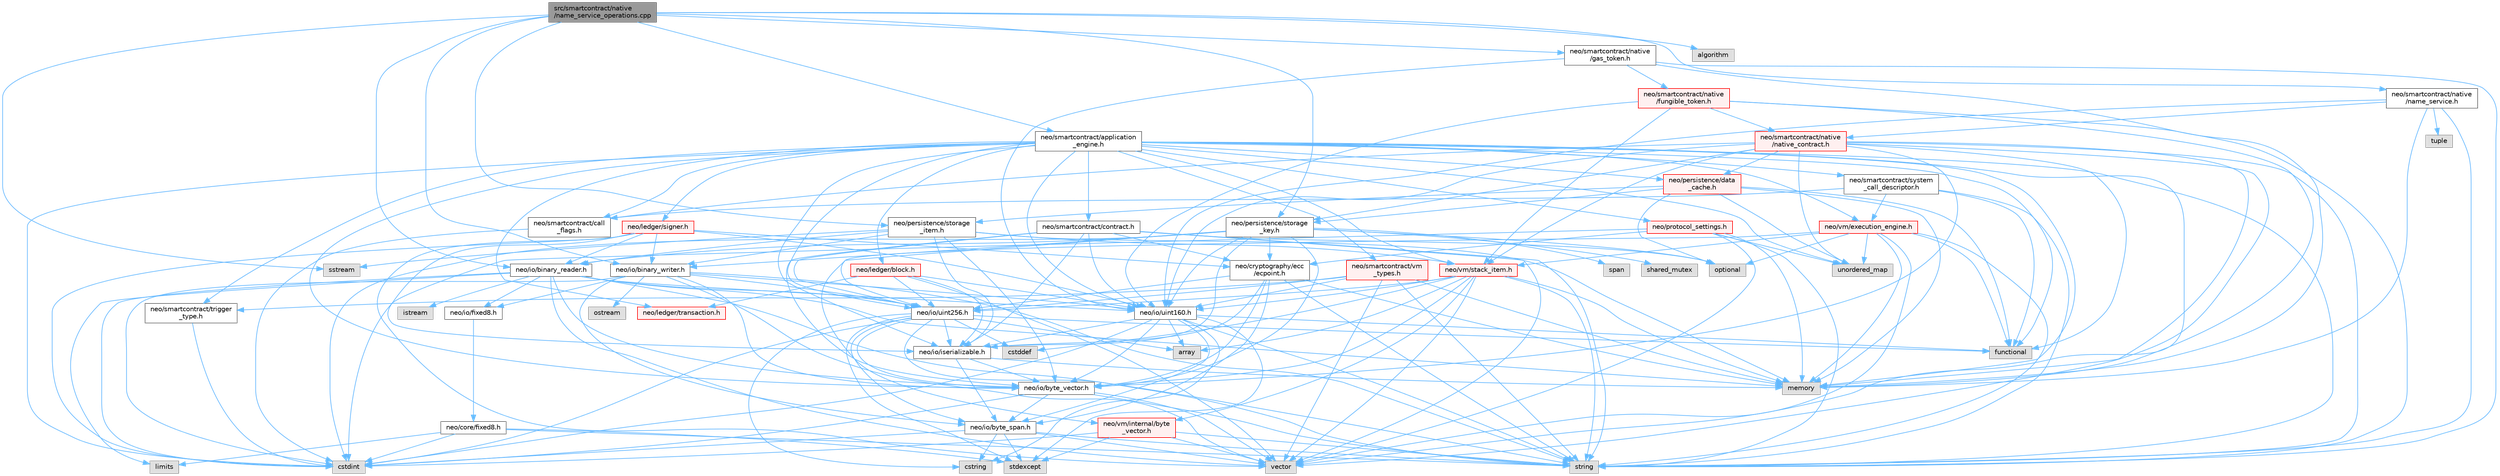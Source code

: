 digraph "src/smartcontract/native/name_service_operations.cpp"
{
 // LATEX_PDF_SIZE
  bgcolor="transparent";
  edge [fontname=Helvetica,fontsize=10,labelfontname=Helvetica,labelfontsize=10];
  node [fontname=Helvetica,fontsize=10,shape=box,height=0.2,width=0.4];
  Node1 [id="Node000001",label="src/smartcontract/native\l/name_service_operations.cpp",height=0.2,width=0.4,color="gray40", fillcolor="grey60", style="filled", fontcolor="black",tooltip=" "];
  Node1 -> Node2 [id="edge1_Node000001_Node000002",color="steelblue1",style="solid",tooltip=" "];
  Node2 [id="Node000002",label="neo/io/binary_reader.h",height=0.2,width=0.4,color="grey40", fillcolor="white", style="filled",URL="$binary__reader_8h.html",tooltip=" "];
  Node2 -> Node3 [id="edge2_Node000002_Node000003",color="steelblue1",style="solid",tooltip=" "];
  Node3 [id="Node000003",label="neo/io/byte_vector.h",height=0.2,width=0.4,color="grey40", fillcolor="white", style="filled",URL="$io_2byte__vector_8h.html",tooltip=" "];
  Node3 -> Node4 [id="edge3_Node000003_Node000004",color="steelblue1",style="solid",tooltip=" "];
  Node4 [id="Node000004",label="neo/io/byte_span.h",height=0.2,width=0.4,color="grey40", fillcolor="white", style="filled",URL="$io_2byte__span_8h.html",tooltip=" "];
  Node4 -> Node5 [id="edge4_Node000004_Node000005",color="steelblue1",style="solid",tooltip=" "];
  Node5 [id="Node000005",label="cstdint",height=0.2,width=0.4,color="grey60", fillcolor="#E0E0E0", style="filled",tooltip=" "];
  Node4 -> Node6 [id="edge5_Node000004_Node000006",color="steelblue1",style="solid",tooltip=" "];
  Node6 [id="Node000006",label="cstring",height=0.2,width=0.4,color="grey60", fillcolor="#E0E0E0", style="filled",tooltip=" "];
  Node4 -> Node7 [id="edge6_Node000004_Node000007",color="steelblue1",style="solid",tooltip=" "];
  Node7 [id="Node000007",label="stdexcept",height=0.2,width=0.4,color="grey60", fillcolor="#E0E0E0", style="filled",tooltip=" "];
  Node4 -> Node8 [id="edge7_Node000004_Node000008",color="steelblue1",style="solid",tooltip=" "];
  Node8 [id="Node000008",label="string",height=0.2,width=0.4,color="grey60", fillcolor="#E0E0E0", style="filled",tooltip=" "];
  Node4 -> Node9 [id="edge8_Node000004_Node000009",color="steelblue1",style="solid",tooltip=" "];
  Node9 [id="Node000009",label="vector",height=0.2,width=0.4,color="grey60", fillcolor="#E0E0E0", style="filled",tooltip=" "];
  Node3 -> Node5 [id="edge9_Node000003_Node000005",color="steelblue1",style="solid",tooltip=" "];
  Node3 -> Node8 [id="edge10_Node000003_Node000008",color="steelblue1",style="solid",tooltip=" "];
  Node3 -> Node9 [id="edge11_Node000003_Node000009",color="steelblue1",style="solid",tooltip=" "];
  Node2 -> Node10 [id="edge12_Node000002_Node000010",color="steelblue1",style="solid",tooltip=" "];
  Node10 [id="Node000010",label="neo/io/fixed8.h",height=0.2,width=0.4,color="grey40", fillcolor="white", style="filled",URL="$io_2fixed8_8h.html",tooltip=" "];
  Node10 -> Node11 [id="edge13_Node000010_Node000011",color="steelblue1",style="solid",tooltip=" "];
  Node11 [id="Node000011",label="neo/core/fixed8.h",height=0.2,width=0.4,color="grey40", fillcolor="white", style="filled",URL="$core_2fixed8_8h.html",tooltip=" "];
  Node11 -> Node5 [id="edge14_Node000011_Node000005",color="steelblue1",style="solid",tooltip=" "];
  Node11 -> Node12 [id="edge15_Node000011_Node000012",color="steelblue1",style="solid",tooltip=" "];
  Node12 [id="Node000012",label="limits",height=0.2,width=0.4,color="grey60", fillcolor="#E0E0E0", style="filled",tooltip=" "];
  Node11 -> Node7 [id="edge16_Node000011_Node000007",color="steelblue1",style="solid",tooltip=" "];
  Node11 -> Node8 [id="edge17_Node000011_Node000008",color="steelblue1",style="solid",tooltip=" "];
  Node2 -> Node13 [id="edge18_Node000002_Node000013",color="steelblue1",style="solid",tooltip=" "];
  Node13 [id="Node000013",label="neo/io/uint160.h",height=0.2,width=0.4,color="grey40", fillcolor="white", style="filled",URL="$uint160_8h.html",tooltip=" "];
  Node13 -> Node4 [id="edge19_Node000013_Node000004",color="steelblue1",style="solid",tooltip=" "];
  Node13 -> Node3 [id="edge20_Node000013_Node000003",color="steelblue1",style="solid",tooltip=" "];
  Node13 -> Node14 [id="edge21_Node000013_Node000014",color="steelblue1",style="solid",tooltip=" "];
  Node14 [id="Node000014",label="neo/io/iserializable.h",height=0.2,width=0.4,color="grey40", fillcolor="white", style="filled",URL="$iserializable_8h.html",tooltip=" "];
  Node14 -> Node4 [id="edge22_Node000014_Node000004",color="steelblue1",style="solid",tooltip=" "];
  Node14 -> Node3 [id="edge23_Node000014_Node000003",color="steelblue1",style="solid",tooltip=" "];
  Node14 -> Node15 [id="edge24_Node000014_Node000015",color="steelblue1",style="solid",tooltip=" "];
  Node15 [id="Node000015",label="memory",height=0.2,width=0.4,color="grey60", fillcolor="#E0E0E0", style="filled",tooltip=" "];
  Node13 -> Node16 [id="edge25_Node000013_Node000016",color="steelblue1",style="solid",tooltip=" "];
  Node16 [id="Node000016",label="array",height=0.2,width=0.4,color="grey60", fillcolor="#E0E0E0", style="filled",tooltip=" "];
  Node13 -> Node5 [id="edge26_Node000013_Node000005",color="steelblue1",style="solid",tooltip=" "];
  Node13 -> Node6 [id="edge27_Node000013_Node000006",color="steelblue1",style="solid",tooltip=" "];
  Node13 -> Node17 [id="edge28_Node000013_Node000017",color="steelblue1",style="solid",tooltip=" "];
  Node17 [id="Node000017",label="functional",height=0.2,width=0.4,color="grey60", fillcolor="#E0E0E0", style="filled",tooltip=" "];
  Node13 -> Node7 [id="edge29_Node000013_Node000007",color="steelblue1",style="solid",tooltip=" "];
  Node13 -> Node8 [id="edge30_Node000013_Node000008",color="steelblue1",style="solid",tooltip=" "];
  Node2 -> Node18 [id="edge31_Node000002_Node000018",color="steelblue1",style="solid",tooltip=" "];
  Node18 [id="Node000018",label="neo/io/uint256.h",height=0.2,width=0.4,color="grey40", fillcolor="white", style="filled",URL="$uint256_8h.html",tooltip=" "];
  Node18 -> Node4 [id="edge32_Node000018_Node000004",color="steelblue1",style="solid",tooltip=" "];
  Node18 -> Node3 [id="edge33_Node000018_Node000003",color="steelblue1",style="solid",tooltip=" "];
  Node18 -> Node14 [id="edge34_Node000018_Node000014",color="steelblue1",style="solid",tooltip=" "];
  Node18 -> Node16 [id="edge35_Node000018_Node000016",color="steelblue1",style="solid",tooltip=" "];
  Node18 -> Node19 [id="edge36_Node000018_Node000019",color="steelblue1",style="solid",tooltip=" "];
  Node19 [id="Node000019",label="cstddef",height=0.2,width=0.4,color="grey60", fillcolor="#E0E0E0", style="filled",tooltip=" "];
  Node18 -> Node5 [id="edge37_Node000018_Node000005",color="steelblue1",style="solid",tooltip=" "];
  Node18 -> Node6 [id="edge38_Node000018_Node000006",color="steelblue1",style="solid",tooltip=" "];
  Node18 -> Node17 [id="edge39_Node000018_Node000017",color="steelblue1",style="solid",tooltip=" "];
  Node18 -> Node7 [id="edge40_Node000018_Node000007",color="steelblue1",style="solid",tooltip=" "];
  Node18 -> Node8 [id="edge41_Node000018_Node000008",color="steelblue1",style="solid",tooltip=" "];
  Node2 -> Node5 [id="edge42_Node000002_Node000005",color="steelblue1",style="solid",tooltip=" "];
  Node2 -> Node20 [id="edge43_Node000002_Node000020",color="steelblue1",style="solid",tooltip=" "];
  Node20 [id="Node000020",label="istream",height=0.2,width=0.4,color="grey60", fillcolor="#E0E0E0", style="filled",tooltip=" "];
  Node2 -> Node12 [id="edge44_Node000002_Node000012",color="steelblue1",style="solid",tooltip=" "];
  Node2 -> Node15 [id="edge45_Node000002_Node000015",color="steelblue1",style="solid",tooltip=" "];
  Node2 -> Node8 [id="edge46_Node000002_Node000008",color="steelblue1",style="solid",tooltip=" "];
  Node2 -> Node9 [id="edge47_Node000002_Node000009",color="steelblue1",style="solid",tooltip=" "];
  Node1 -> Node21 [id="edge48_Node000001_Node000021",color="steelblue1",style="solid",tooltip=" "];
  Node21 [id="Node000021",label="neo/io/binary_writer.h",height=0.2,width=0.4,color="grey40", fillcolor="white", style="filled",URL="$binary__writer_8h.html",tooltip=" "];
  Node21 -> Node4 [id="edge49_Node000021_Node000004",color="steelblue1",style="solid",tooltip=" "];
  Node21 -> Node3 [id="edge50_Node000021_Node000003",color="steelblue1",style="solid",tooltip=" "];
  Node21 -> Node10 [id="edge51_Node000021_Node000010",color="steelblue1",style="solid",tooltip=" "];
  Node21 -> Node13 [id="edge52_Node000021_Node000013",color="steelblue1",style="solid",tooltip=" "];
  Node21 -> Node18 [id="edge53_Node000021_Node000018",color="steelblue1",style="solid",tooltip=" "];
  Node21 -> Node5 [id="edge54_Node000021_Node000005",color="steelblue1",style="solid",tooltip=" "];
  Node21 -> Node22 [id="edge55_Node000021_Node000022",color="steelblue1",style="solid",tooltip=" "];
  Node22 [id="Node000022",label="ostream",height=0.2,width=0.4,color="grey60", fillcolor="#E0E0E0", style="filled",tooltip=" "];
  Node21 -> Node8 [id="edge56_Node000021_Node000008",color="steelblue1",style="solid",tooltip=" "];
  Node21 -> Node9 [id="edge57_Node000021_Node000009",color="steelblue1",style="solid",tooltip=" "];
  Node1 -> Node23 [id="edge58_Node000001_Node000023",color="steelblue1",style="solid",tooltip=" "];
  Node23 [id="Node000023",label="neo/persistence/storage\l_item.h",height=0.2,width=0.4,color="grey40", fillcolor="white", style="filled",URL="$persistence_2storage__item_8h.html",tooltip=" "];
  Node23 -> Node2 [id="edge59_Node000023_Node000002",color="steelblue1",style="solid",tooltip=" "];
  Node23 -> Node21 [id="edge60_Node000023_Node000021",color="steelblue1",style="solid",tooltip=" "];
  Node23 -> Node3 [id="edge61_Node000023_Node000003",color="steelblue1",style="solid",tooltip=" "];
  Node23 -> Node14 [id="edge62_Node000023_Node000014",color="steelblue1",style="solid",tooltip=" "];
  Node23 -> Node24 [id="edge63_Node000023_Node000024",color="steelblue1",style="solid",tooltip=" "];
  Node24 [id="Node000024",label="neo/vm/stack_item.h",height=0.2,width=0.4,color="red", fillcolor="#FFF0F0", style="filled",URL="$stack__item_8h.html",tooltip=" "];
  Node24 -> Node3 [id="edge64_Node000024_Node000003",color="steelblue1",style="solid",tooltip=" "];
  Node24 -> Node13 [id="edge65_Node000024_Node000013",color="steelblue1",style="solid",tooltip=" "];
  Node24 -> Node18 [id="edge66_Node000024_Node000018",color="steelblue1",style="solid",tooltip=" "];
  Node24 -> Node25 [id="edge67_Node000024_Node000025",color="steelblue1",style="solid",tooltip=" "];
  Node25 [id="Node000025",label="neo/vm/internal/byte\l_vector.h",height=0.2,width=0.4,color="red", fillcolor="#FFF0F0", style="filled",URL="$vm_2internal_2byte__vector_8h.html",tooltip=" "];
  Node25 -> Node5 [id="edge68_Node000025_Node000005",color="steelblue1",style="solid",tooltip=" "];
  Node25 -> Node7 [id="edge69_Node000025_Node000007",color="steelblue1",style="solid",tooltip=" "];
  Node25 -> Node8 [id="edge70_Node000025_Node000008",color="steelblue1",style="solid",tooltip=" "];
  Node25 -> Node9 [id="edge71_Node000025_Node000009",color="steelblue1",style="solid",tooltip=" "];
  Node24 -> Node16 [id="edge72_Node000024_Node000016",color="steelblue1",style="solid",tooltip=" "];
  Node24 -> Node19 [id="edge73_Node000024_Node000019",color="steelblue1",style="solid",tooltip=" "];
  Node24 -> Node15 [id="edge74_Node000024_Node000015",color="steelblue1",style="solid",tooltip=" "];
  Node24 -> Node8 [id="edge75_Node000024_Node000008",color="steelblue1",style="solid",tooltip=" "];
  Node24 -> Node9 [id="edge76_Node000024_Node000009",color="steelblue1",style="solid",tooltip=" "];
  Node23 -> Node15 [id="edge77_Node000023_Node000015",color="steelblue1",style="solid",tooltip=" "];
  Node23 -> Node29 [id="edge78_Node000023_Node000029",color="steelblue1",style="solid",tooltip=" "];
  Node29 [id="Node000029",label="sstream",height=0.2,width=0.4,color="grey60", fillcolor="#E0E0E0", style="filled",tooltip=" "];
  Node1 -> Node30 [id="edge79_Node000001_Node000030",color="steelblue1",style="solid",tooltip=" "];
  Node30 [id="Node000030",label="neo/persistence/storage\l_key.h",height=0.2,width=0.4,color="grey40", fillcolor="white", style="filled",URL="$persistence_2storage__key_8h.html",tooltip=" "];
  Node30 -> Node31 [id="edge80_Node000030_Node000031",color="steelblue1",style="solid",tooltip=" "];
  Node31 [id="Node000031",label="neo/cryptography/ecc\l/ecpoint.h",height=0.2,width=0.4,color="grey40", fillcolor="white", style="filled",URL="$ecpoint_8h.html",tooltip=" "];
  Node31 -> Node4 [id="edge81_Node000031_Node000004",color="steelblue1",style="solid",tooltip=" "];
  Node31 -> Node3 [id="edge82_Node000031_Node000003",color="steelblue1",style="solid",tooltip=" "];
  Node31 -> Node14 [id="edge83_Node000031_Node000014",color="steelblue1",style="solid",tooltip=" "];
  Node31 -> Node18 [id="edge84_Node000031_Node000018",color="steelblue1",style="solid",tooltip=" "];
  Node31 -> Node15 [id="edge85_Node000031_Node000015",color="steelblue1",style="solid",tooltip=" "];
  Node31 -> Node8 [id="edge86_Node000031_Node000008",color="steelblue1",style="solid",tooltip=" "];
  Node30 -> Node2 [id="edge87_Node000030_Node000002",color="steelblue1",style="solid",tooltip=" "];
  Node30 -> Node21 [id="edge88_Node000030_Node000021",color="steelblue1",style="solid",tooltip=" "];
  Node30 -> Node3 [id="edge89_Node000030_Node000003",color="steelblue1",style="solid",tooltip=" "];
  Node30 -> Node14 [id="edge90_Node000030_Node000014",color="steelblue1",style="solid",tooltip=" "];
  Node30 -> Node13 [id="edge91_Node000030_Node000013",color="steelblue1",style="solid",tooltip=" "];
  Node30 -> Node18 [id="edge92_Node000030_Node000018",color="steelblue1",style="solid",tooltip=" "];
  Node30 -> Node5 [id="edge93_Node000030_Node000005",color="steelblue1",style="solid",tooltip=" "];
  Node30 -> Node32 [id="edge94_Node000030_Node000032",color="steelblue1",style="solid",tooltip=" "];
  Node32 [id="Node000032",label="optional",height=0.2,width=0.4,color="grey60", fillcolor="#E0E0E0", style="filled",tooltip=" "];
  Node30 -> Node33 [id="edge95_Node000030_Node000033",color="steelblue1",style="solid",tooltip=" "];
  Node33 [id="Node000033",label="shared_mutex",height=0.2,width=0.4,color="grey60", fillcolor="#E0E0E0", style="filled",tooltip=" "];
  Node30 -> Node34 [id="edge96_Node000030_Node000034",color="steelblue1",style="solid",tooltip=" "];
  Node34 [id="Node000034",label="span",height=0.2,width=0.4,color="grey60", fillcolor="#E0E0E0", style="filled",tooltip=" "];
  Node1 -> Node35 [id="edge97_Node000001_Node000035",color="steelblue1",style="solid",tooltip=" "];
  Node35 [id="Node000035",label="neo/smartcontract/application\l_engine.h",height=0.2,width=0.4,color="grey40", fillcolor="white", style="filled",URL="$application__engine_8h.html",tooltip=" "];
  Node35 -> Node3 [id="edge98_Node000035_Node000003",color="steelblue1",style="solid",tooltip=" "];
  Node35 -> Node14 [id="edge99_Node000035_Node000014",color="steelblue1",style="solid",tooltip=" "];
  Node35 -> Node13 [id="edge100_Node000035_Node000013",color="steelblue1",style="solid",tooltip=" "];
  Node35 -> Node18 [id="edge101_Node000035_Node000018",color="steelblue1",style="solid",tooltip=" "];
  Node35 -> Node36 [id="edge102_Node000035_Node000036",color="steelblue1",style="solid",tooltip=" "];
  Node36 [id="Node000036",label="neo/ledger/block.h",height=0.2,width=0.4,color="red", fillcolor="#FFF0F0", style="filled",URL="$ledger_2block_8h.html",tooltip=" "];
  Node36 -> Node14 [id="edge103_Node000036_Node000014",color="steelblue1",style="solid",tooltip=" "];
  Node36 -> Node13 [id="edge104_Node000036_Node000013",color="steelblue1",style="solid",tooltip=" "];
  Node36 -> Node18 [id="edge105_Node000036_Node000018",color="steelblue1",style="solid",tooltip=" "];
  Node36 -> Node62 [id="edge106_Node000036_Node000062",color="steelblue1",style="solid",tooltip=" "];
  Node62 [id="Node000062",label="neo/ledger/transaction.h",height=0.2,width=0.4,color="red", fillcolor="#FFF0F0", style="filled",URL="$ledger_2transaction_8h.html",tooltip=" "];
  Node36 -> Node9 [id="edge107_Node000036_Node000009",color="steelblue1",style="solid",tooltip=" "];
  Node35 -> Node66 [id="edge108_Node000035_Node000066",color="steelblue1",style="solid",tooltip=" "];
  Node66 [id="Node000066",label="neo/ledger/signer.h",height=0.2,width=0.4,color="red", fillcolor="#FFF0F0", style="filled",URL="$signer_8h.html",tooltip=" "];
  Node66 -> Node31 [id="edge109_Node000066_Node000031",color="steelblue1",style="solid",tooltip=" "];
  Node66 -> Node2 [id="edge110_Node000066_Node000002",color="steelblue1",style="solid",tooltip=" "];
  Node66 -> Node21 [id="edge111_Node000066_Node000021",color="steelblue1",style="solid",tooltip=" "];
  Node66 -> Node14 [id="edge112_Node000066_Node000014",color="steelblue1",style="solid",tooltip=" "];
  Node66 -> Node13 [id="edge113_Node000066_Node000013",color="steelblue1",style="solid",tooltip=" "];
  Node66 -> Node5 [id="edge114_Node000066_Node000005",color="steelblue1",style="solid",tooltip=" "];
  Node66 -> Node9 [id="edge115_Node000066_Node000009",color="steelblue1",style="solid",tooltip=" "];
  Node35 -> Node62 [id="edge116_Node000035_Node000062",color="steelblue1",style="solid",tooltip=" "];
  Node35 -> Node76 [id="edge117_Node000035_Node000076",color="steelblue1",style="solid",tooltip=" "];
  Node76 [id="Node000076",label="neo/persistence/data\l_cache.h",height=0.2,width=0.4,color="red", fillcolor="#FFF0F0", style="filled",URL="$data__cache_8h.html",tooltip=" "];
  Node76 -> Node23 [id="edge118_Node000076_Node000023",color="steelblue1",style="solid",tooltip=" "];
  Node76 -> Node30 [id="edge119_Node000076_Node000030",color="steelblue1",style="solid",tooltip=" "];
  Node76 -> Node17 [id="edge120_Node000076_Node000017",color="steelblue1",style="solid",tooltip=" "];
  Node76 -> Node15 [id="edge121_Node000076_Node000015",color="steelblue1",style="solid",tooltip=" "];
  Node76 -> Node32 [id="edge122_Node000076_Node000032",color="steelblue1",style="solid",tooltip=" "];
  Node76 -> Node48 [id="edge123_Node000076_Node000048",color="steelblue1",style="solid",tooltip=" "];
  Node48 [id="Node000048",label="unordered_map",height=0.2,width=0.4,color="grey60", fillcolor="#E0E0E0", style="filled",tooltip=" "];
  Node35 -> Node79 [id="edge124_Node000035_Node000079",color="steelblue1",style="solid",tooltip=" "];
  Node79 [id="Node000079",label="neo/protocol_settings.h",height=0.2,width=0.4,color="red", fillcolor="#FFF0F0", style="filled",URL="$protocol__settings_8h.html",tooltip=" "];
  Node79 -> Node31 [id="edge125_Node000079_Node000031",color="steelblue1",style="solid",tooltip=" "];
  Node79 -> Node5 [id="edge126_Node000079_Node000005",color="steelblue1",style="solid",tooltip=" "];
  Node79 -> Node15 [id="edge127_Node000079_Node000015",color="steelblue1",style="solid",tooltip=" "];
  Node79 -> Node8 [id="edge128_Node000079_Node000008",color="steelblue1",style="solid",tooltip=" "];
  Node79 -> Node48 [id="edge129_Node000079_Node000048",color="steelblue1",style="solid",tooltip=" "];
  Node79 -> Node9 [id="edge130_Node000079_Node000009",color="steelblue1",style="solid",tooltip=" "];
  Node35 -> Node81 [id="edge131_Node000035_Node000081",color="steelblue1",style="solid",tooltip=" "];
  Node81 [id="Node000081",label="neo/smartcontract/call\l_flags.h",height=0.2,width=0.4,color="grey40", fillcolor="white", style="filled",URL="$call__flags_8h.html",tooltip=" "];
  Node81 -> Node5 [id="edge132_Node000081_Node000005",color="steelblue1",style="solid",tooltip=" "];
  Node35 -> Node82 [id="edge133_Node000035_Node000082",color="steelblue1",style="solid",tooltip=" "];
  Node82 [id="Node000082",label="neo/smartcontract/contract.h",height=0.2,width=0.4,color="grey40", fillcolor="white", style="filled",URL="$contract_8h.html",tooltip=" "];
  Node82 -> Node31 [id="edge134_Node000082_Node000031",color="steelblue1",style="solid",tooltip=" "];
  Node82 -> Node3 [id="edge135_Node000082_Node000003",color="steelblue1",style="solid",tooltip=" "];
  Node82 -> Node14 [id="edge136_Node000082_Node000014",color="steelblue1",style="solid",tooltip=" "];
  Node82 -> Node13 [id="edge137_Node000082_Node000013",color="steelblue1",style="solid",tooltip=" "];
  Node82 -> Node18 [id="edge138_Node000082_Node000018",color="steelblue1",style="solid",tooltip=" "];
  Node82 -> Node32 [id="edge139_Node000082_Node000032",color="steelblue1",style="solid",tooltip=" "];
  Node82 -> Node8 [id="edge140_Node000082_Node000008",color="steelblue1",style="solid",tooltip=" "];
  Node82 -> Node9 [id="edge141_Node000082_Node000009",color="steelblue1",style="solid",tooltip=" "];
  Node35 -> Node83 [id="edge142_Node000035_Node000083",color="steelblue1",style="solid",tooltip=" "];
  Node83 [id="Node000083",label="neo/smartcontract/system\l_call_descriptor.h",height=0.2,width=0.4,color="grey40", fillcolor="white", style="filled",URL="$system__call__descriptor_8h.html",tooltip=" "];
  Node83 -> Node81 [id="edge143_Node000083_Node000081",color="steelblue1",style="solid",tooltip=" "];
  Node83 -> Node84 [id="edge144_Node000083_Node000084",color="steelblue1",style="solid",tooltip=" "];
  Node84 [id="Node000084",label="neo/vm/execution_engine.h",height=0.2,width=0.4,color="red", fillcolor="#FFF0F0", style="filled",URL="$execution__engine_8h.html",tooltip=" "];
  Node84 -> Node25 [id="edge145_Node000084_Node000025",color="steelblue1",style="solid",tooltip=" "];
  Node84 -> Node24 [id="edge146_Node000084_Node000024",color="steelblue1",style="solid",tooltip=" "];
  Node84 -> Node17 [id="edge147_Node000084_Node000017",color="steelblue1",style="solid",tooltip=" "];
  Node84 -> Node15 [id="edge148_Node000084_Node000015",color="steelblue1",style="solid",tooltip=" "];
  Node84 -> Node32 [id="edge149_Node000084_Node000032",color="steelblue1",style="solid",tooltip=" "];
  Node84 -> Node8 [id="edge150_Node000084_Node000008",color="steelblue1",style="solid",tooltip=" "];
  Node84 -> Node48 [id="edge151_Node000084_Node000048",color="steelblue1",style="solid",tooltip=" "];
  Node84 -> Node9 [id="edge152_Node000084_Node000009",color="steelblue1",style="solid",tooltip=" "];
  Node83 -> Node17 [id="edge153_Node000083_Node000017",color="steelblue1",style="solid",tooltip=" "];
  Node83 -> Node8 [id="edge154_Node000083_Node000008",color="steelblue1",style="solid",tooltip=" "];
  Node35 -> Node98 [id="edge155_Node000035_Node000098",color="steelblue1",style="solid",tooltip=" "];
  Node98 [id="Node000098",label="neo/smartcontract/trigger\l_type.h",height=0.2,width=0.4,color="grey40", fillcolor="white", style="filled",URL="$trigger__type_8h.html",tooltip=" "];
  Node98 -> Node5 [id="edge156_Node000098_Node000005",color="steelblue1",style="solid",tooltip=" "];
  Node35 -> Node99 [id="edge157_Node000035_Node000099",color="steelblue1",style="solid",tooltip=" "];
  Node99 [id="Node000099",label="neo/smartcontract/vm\l_types.h",height=0.2,width=0.4,color="red", fillcolor="#FFF0F0", style="filled",URL="$vm__types_8h.html",tooltip=" "];
  Node99 -> Node13 [id="edge158_Node000099_Node000013",color="steelblue1",style="solid",tooltip=" "];
  Node99 -> Node18 [id="edge159_Node000099_Node000018",color="steelblue1",style="solid",tooltip=" "];
  Node99 -> Node98 [id="edge160_Node000099_Node000098",color="steelblue1",style="solid",tooltip=" "];
  Node99 -> Node15 [id="edge161_Node000099_Node000015",color="steelblue1",style="solid",tooltip=" "];
  Node99 -> Node8 [id="edge162_Node000099_Node000008",color="steelblue1",style="solid",tooltip=" "];
  Node99 -> Node9 [id="edge163_Node000099_Node000009",color="steelblue1",style="solid",tooltip=" "];
  Node35 -> Node84 [id="edge164_Node000035_Node000084",color="steelblue1",style="solid",tooltip=" "];
  Node35 -> Node24 [id="edge165_Node000035_Node000024",color="steelblue1",style="solid",tooltip=" "];
  Node35 -> Node5 [id="edge166_Node000035_Node000005",color="steelblue1",style="solid",tooltip=" "];
  Node35 -> Node17 [id="edge167_Node000035_Node000017",color="steelblue1",style="solid",tooltip=" "];
  Node35 -> Node15 [id="edge168_Node000035_Node000015",color="steelblue1",style="solid",tooltip=" "];
  Node35 -> Node8 [id="edge169_Node000035_Node000008",color="steelblue1",style="solid",tooltip=" "];
  Node35 -> Node48 [id="edge170_Node000035_Node000048",color="steelblue1",style="solid",tooltip=" "];
  Node35 -> Node9 [id="edge171_Node000035_Node000009",color="steelblue1",style="solid",tooltip=" "];
  Node1 -> Node100 [id="edge172_Node000001_Node000100",color="steelblue1",style="solid",tooltip=" "];
  Node100 [id="Node000100",label="neo/smartcontract/native\l/gas_token.h",height=0.2,width=0.4,color="grey40", fillcolor="white", style="filled",URL="$gas__token_8h.html",tooltip=" "];
  Node100 -> Node13 [id="edge173_Node000100_Node000013",color="steelblue1",style="solid",tooltip=" "];
  Node100 -> Node101 [id="edge174_Node000100_Node000101",color="steelblue1",style="solid",tooltip=" "];
  Node101 [id="Node000101",label="neo/smartcontract/native\l/fungible_token.h",height=0.2,width=0.4,color="red", fillcolor="#FFF0F0", style="filled",URL="$fungible__token_8h.html",tooltip=" "];
  Node101 -> Node13 [id="edge175_Node000101_Node000013",color="steelblue1",style="solid",tooltip=" "];
  Node101 -> Node102 [id="edge176_Node000101_Node000102",color="steelblue1",style="solid",tooltip=" "];
  Node102 [id="Node000102",label="neo/smartcontract/native\l/native_contract.h",height=0.2,width=0.4,color="red", fillcolor="#FFF0F0", style="filled",URL="$native_2native__contract_8h.html",tooltip=" "];
  Node102 -> Node3 [id="edge177_Node000102_Node000003",color="steelblue1",style="solid",tooltip=" "];
  Node102 -> Node13 [id="edge178_Node000102_Node000013",color="steelblue1",style="solid",tooltip=" "];
  Node102 -> Node76 [id="edge179_Node000102_Node000076",color="steelblue1",style="solid",tooltip=" "];
  Node102 -> Node30 [id="edge180_Node000102_Node000030",color="steelblue1",style="solid",tooltip=" "];
  Node102 -> Node81 [id="edge181_Node000102_Node000081",color="steelblue1",style="solid",tooltip=" "];
  Node102 -> Node24 [id="edge182_Node000102_Node000024",color="steelblue1",style="solid",tooltip=" "];
  Node102 -> Node17 [id="edge183_Node000102_Node000017",color="steelblue1",style="solid",tooltip=" "];
  Node102 -> Node15 [id="edge184_Node000102_Node000015",color="steelblue1",style="solid",tooltip=" "];
  Node102 -> Node8 [id="edge185_Node000102_Node000008",color="steelblue1",style="solid",tooltip=" "];
  Node102 -> Node48 [id="edge186_Node000102_Node000048",color="steelblue1",style="solid",tooltip=" "];
  Node102 -> Node9 [id="edge187_Node000102_Node000009",color="steelblue1",style="solid",tooltip=" "];
  Node101 -> Node24 [id="edge188_Node000101_Node000024",color="steelblue1",style="solid",tooltip=" "];
  Node101 -> Node15 [id="edge189_Node000101_Node000015",color="steelblue1",style="solid",tooltip=" "];
  Node101 -> Node8 [id="edge190_Node000101_Node000008",color="steelblue1",style="solid",tooltip=" "];
  Node100 -> Node15 [id="edge191_Node000100_Node000015",color="steelblue1",style="solid",tooltip=" "];
  Node100 -> Node8 [id="edge192_Node000100_Node000008",color="steelblue1",style="solid",tooltip=" "];
  Node1 -> Node103 [id="edge193_Node000001_Node000103",color="steelblue1",style="solid",tooltip=" "];
  Node103 [id="Node000103",label="neo/smartcontract/native\l/name_service.h",height=0.2,width=0.4,color="grey40", fillcolor="white", style="filled",URL="$name__service_8h.html",tooltip=" "];
  Node103 -> Node13 [id="edge194_Node000103_Node000013",color="steelblue1",style="solid",tooltip=" "];
  Node103 -> Node102 [id="edge195_Node000103_Node000102",color="steelblue1",style="solid",tooltip=" "];
  Node103 -> Node15 [id="edge196_Node000103_Node000015",color="steelblue1",style="solid",tooltip=" "];
  Node103 -> Node8 [id="edge197_Node000103_Node000008",color="steelblue1",style="solid",tooltip=" "];
  Node103 -> Node46 [id="edge198_Node000103_Node000046",color="steelblue1",style="solid",tooltip=" "];
  Node46 [id="Node000046",label="tuple",height=0.2,width=0.4,color="grey60", fillcolor="#E0E0E0", style="filled",tooltip=" "];
  Node1 -> Node40 [id="edge199_Node000001_Node000040",color="steelblue1",style="solid",tooltip=" "];
  Node40 [id="Node000040",label="algorithm",height=0.2,width=0.4,color="grey60", fillcolor="#E0E0E0", style="filled",tooltip=" "];
  Node1 -> Node29 [id="edge200_Node000001_Node000029",color="steelblue1",style="solid",tooltip=" "];
}
